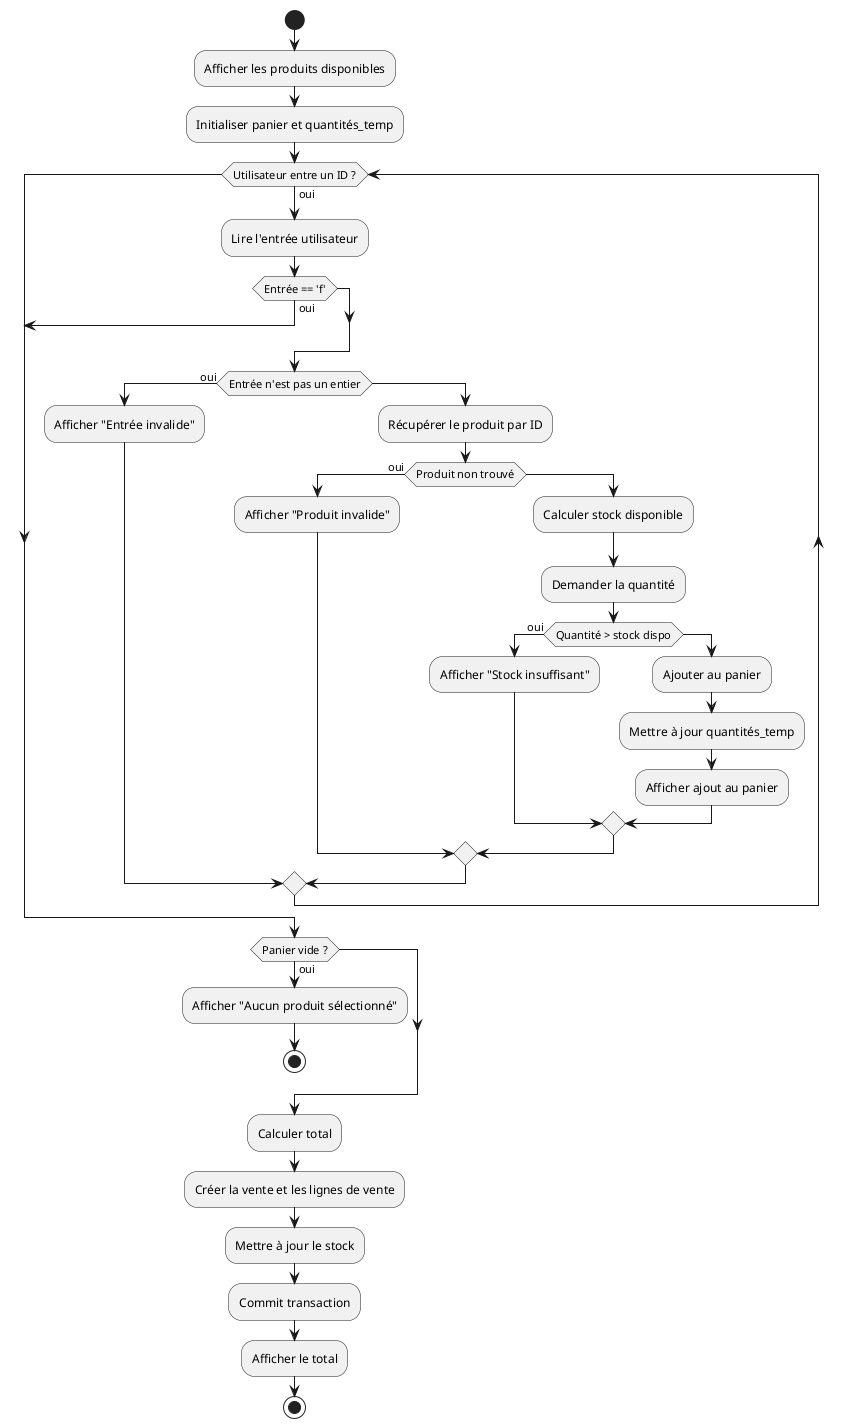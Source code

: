 @startuml
start

:Afficher les produits disponibles;

:Initialiser panier et quantités_temp;

while (Utilisateur entre un ID ?) is (oui)
  :Lire l'entrée utilisateur;

  if (Entrée == 'f') then (oui)
    break
  endif

  if (Entrée n'est pas un entier) then (oui)
    :Afficher "Entrée invalide";
  else
    :Récupérer le produit par ID;

    if (Produit non trouvé) then (oui)
      :Afficher "Produit invalide";
    else
      :Calculer stock disponible;

      :Demander la quantité;

      if (Quantité > stock dispo) then (oui)
        :Afficher "Stock insuffisant";
      else
        :Ajouter au panier;
        :Mettre à jour quantités_temp;
        :Afficher ajout au panier;
      endif
    endif
  endif
endwhile

if (Panier vide ?) then (oui)
  :Afficher "Aucun produit sélectionné";
  stop
endif

:Calculer total;

:Créer la vente et les lignes de vente;
:Mettre à jour le stock;
:Commit transaction;

:Afficher le total;

stop
@enduml
